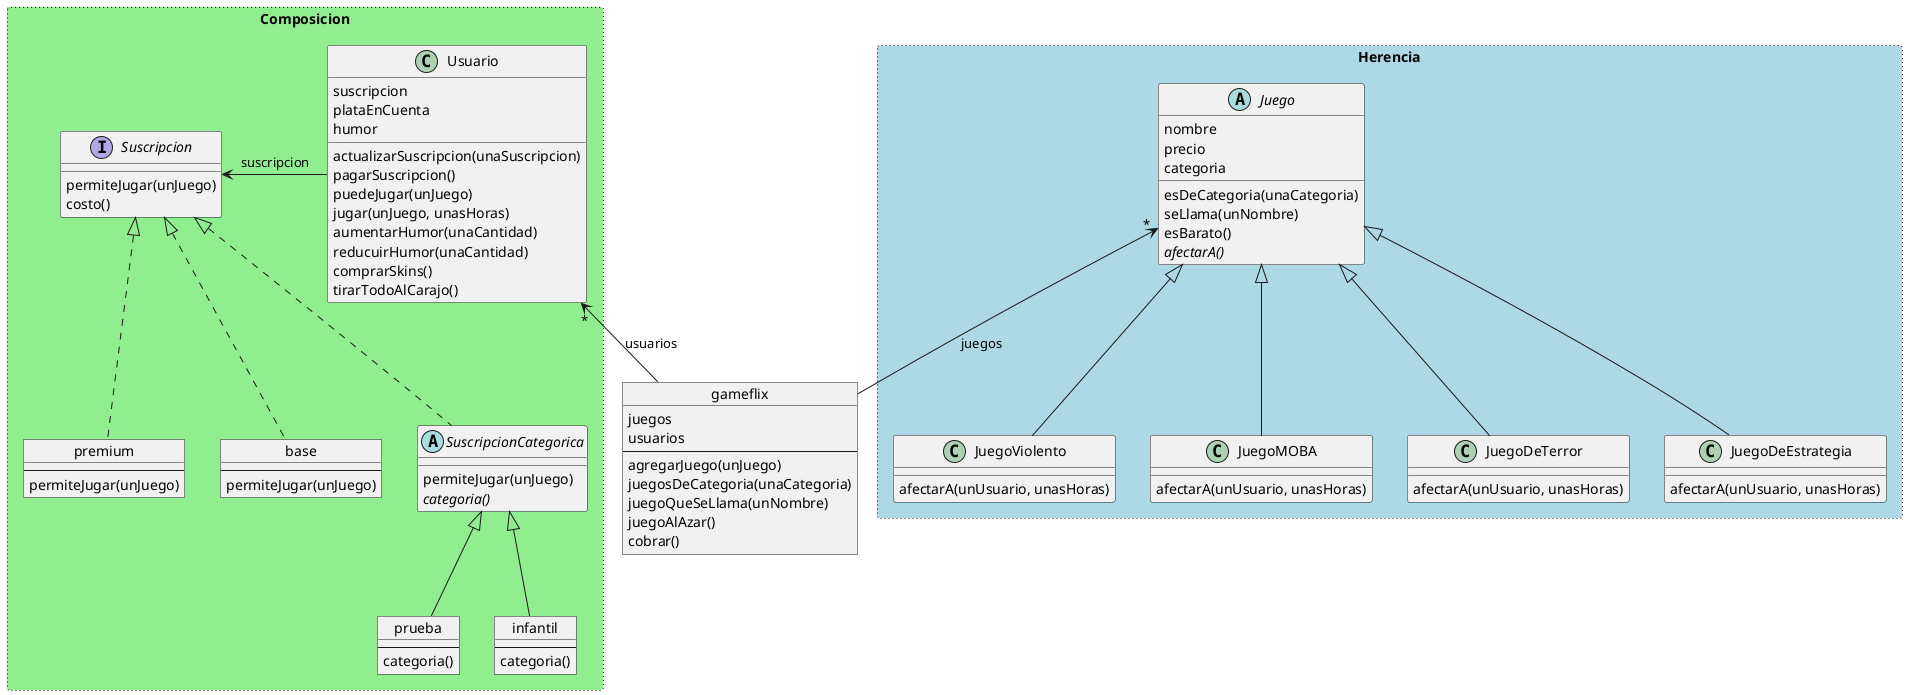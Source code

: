 @startuml

object gameflix {
	juegos
	usuarios
	--
	agregarJuego(unJuego)
	juegosDeCategoria(unaCategoria)
	juegoQueSeLlama(unNombre)
	juegoAlAzar()
	cobrar()
}

rectangle Herencia #lightblue;line.dotted {
	abstract class Juego {
		nombre
		precio
		categoria

		esDeCategoria(unaCategoria)
		seLlama(unNombre)
		esBarato()
		{abstract} afectarA()
	}

	class JuegoViolento extends Juego {
		afectarA(unUsuario, unasHoras)
	}

	class JuegoMOBA extends Juego {
		afectarA(unUsuario, unasHoras)
	}

	class JuegoDeTerror extends Juego {
		afectarA(unUsuario, unasHoras)
	}

	class JuegoDeEstrategia extends Juego {
		afectarA(unUsuario, unasHoras)
	}
}

rectangle Composicion #lightgreen;line.dotted {
	class Usuario {
		suscripcion
		plataEnCuenta
		humor

		actualizarSuscripcion(unaSuscripcion)
		pagarSuscripcion()
		puedeJugar(unJuego)
		jugar(unJuego, unasHoras)
		aumentarHumor(unaCantidad)
		reducuirHumor(unaCantidad)
		comprarSkins()
		tirarTodoAlCarajo()
	}

	object premium {
		--
		permiteJugar(unJuego)
	}

	object base {
		--
		permiteJugar(unJuego)
	}

	interface Suscripcion {
		permiteJugar(unJuego)
		costo()
	}

	abstract class SuscripcionCategorica implements Suscripcion {
		permiteJugar(unJuego)
		{abstract} categoria()
	}

	object prueba {
		--
		categoria()
	}

	object infantil {
		--
		categoria()
	}
}

SuscripcionCategorica <|-- prueba
SuscripcionCategorica <|-- infantil
Suscripcion <|.. premium
Suscripcion <|.. base
Suscripcion <-r- Usuario : suscripcion
Juego "*" <-d- gameflix : juegos
Usuario "*" <-d- gameflix : usuarios

@enduml
